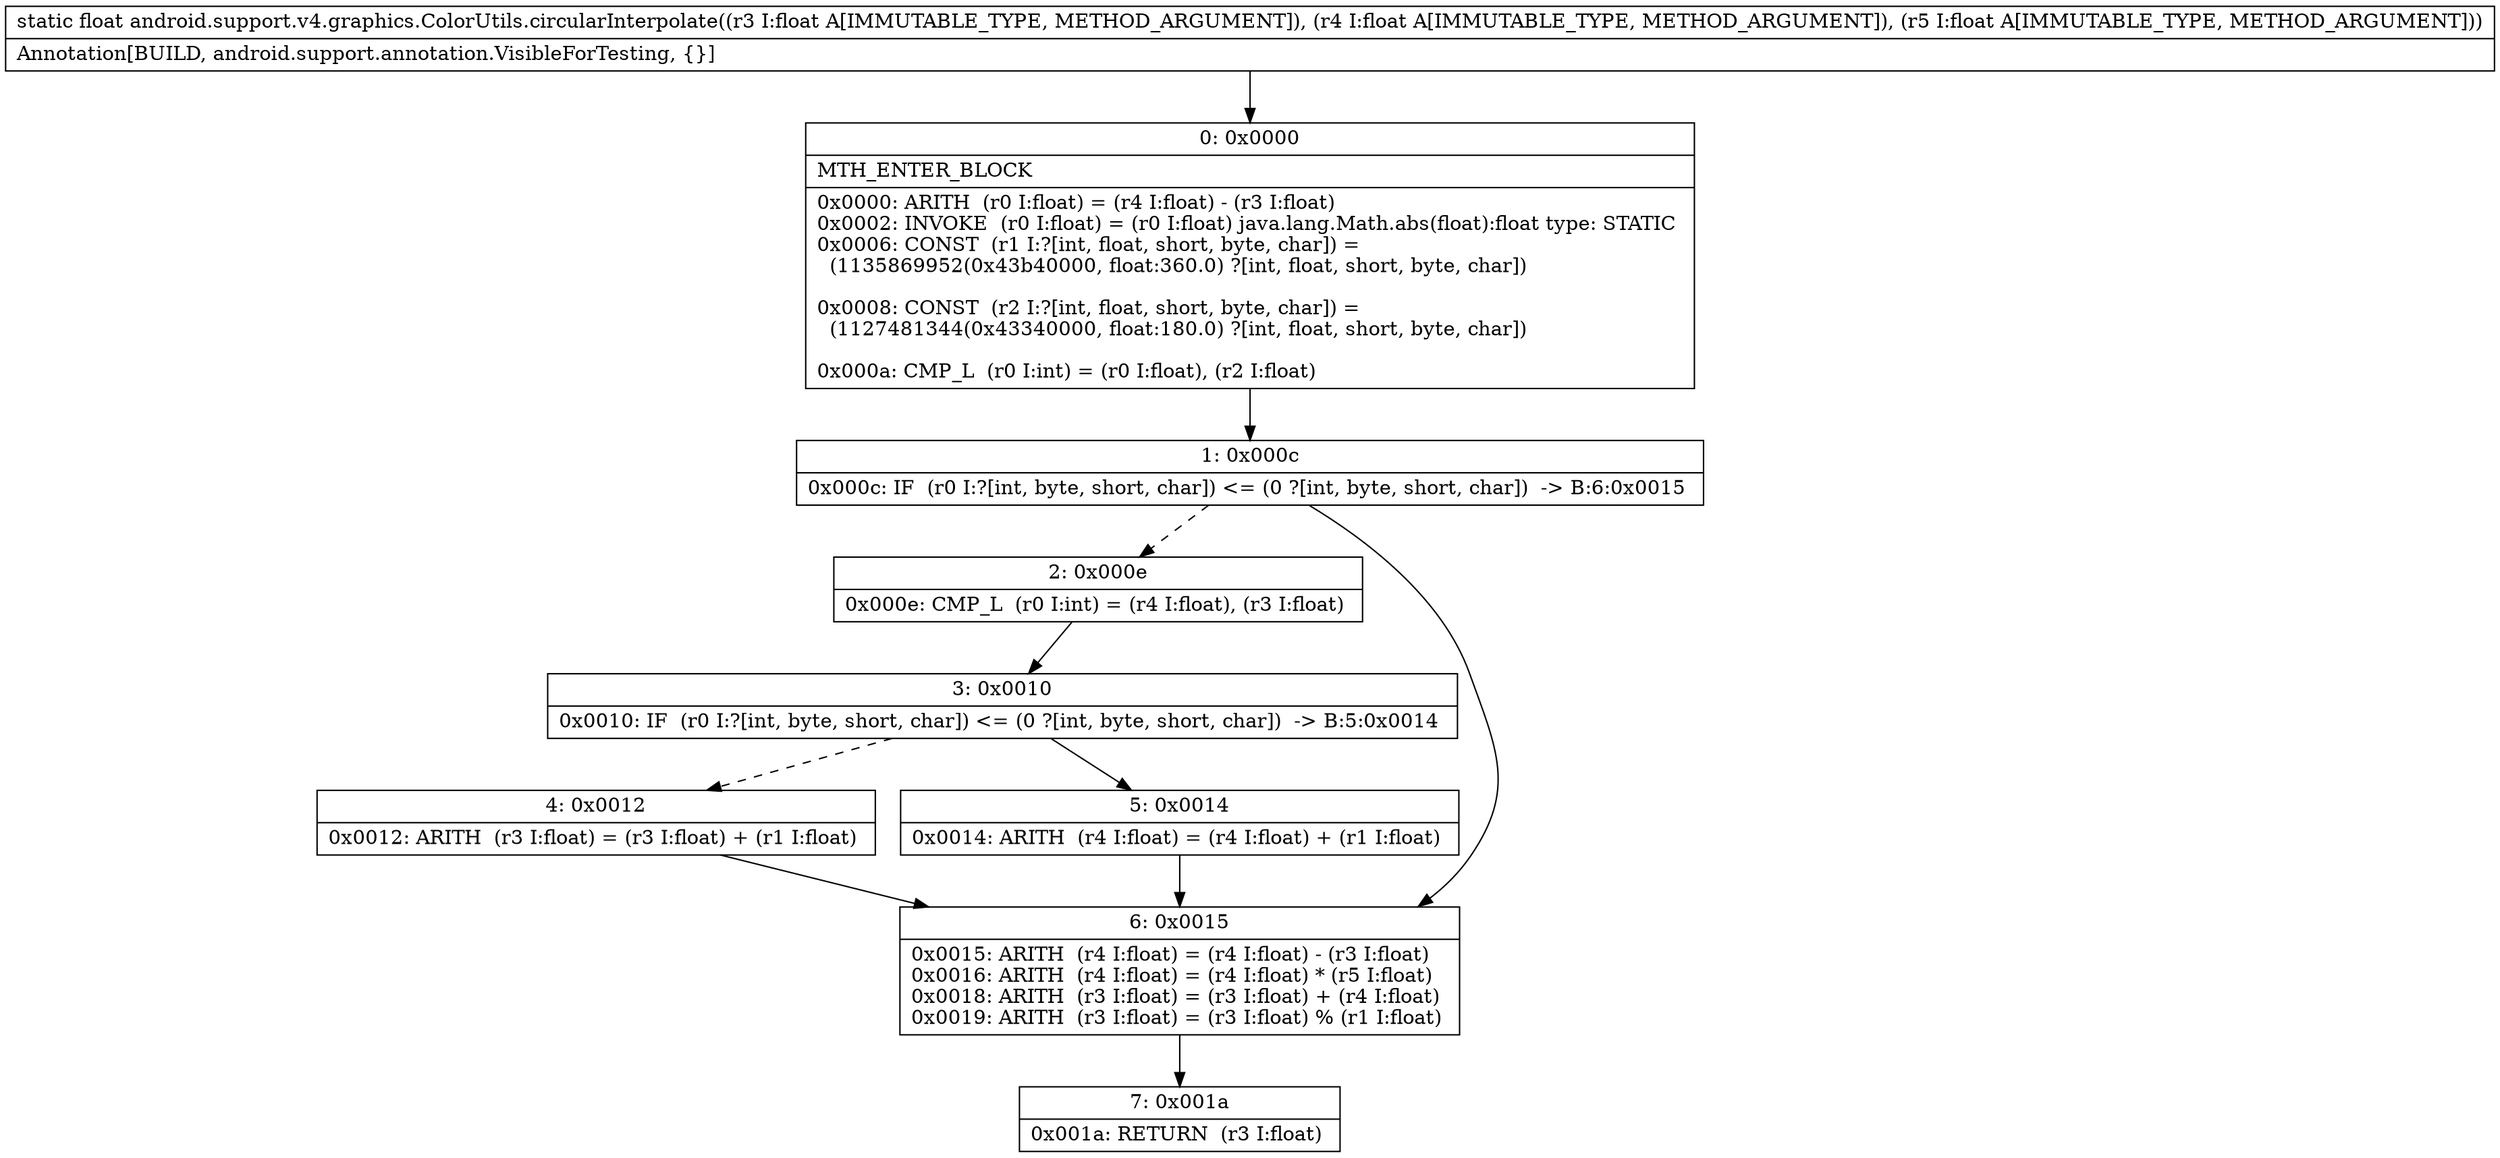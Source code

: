 digraph "CFG forandroid.support.v4.graphics.ColorUtils.circularInterpolate(FFF)F" {
Node_0 [shape=record,label="{0\:\ 0x0000|MTH_ENTER_BLOCK\l|0x0000: ARITH  (r0 I:float) = (r4 I:float) \- (r3 I:float) \l0x0002: INVOKE  (r0 I:float) = (r0 I:float) java.lang.Math.abs(float):float type: STATIC \l0x0006: CONST  (r1 I:?[int, float, short, byte, char]) = \l  (1135869952(0x43b40000, float:360.0) ?[int, float, short, byte, char])\l \l0x0008: CONST  (r2 I:?[int, float, short, byte, char]) = \l  (1127481344(0x43340000, float:180.0) ?[int, float, short, byte, char])\l \l0x000a: CMP_L  (r0 I:int) = (r0 I:float), (r2 I:float) \l}"];
Node_1 [shape=record,label="{1\:\ 0x000c|0x000c: IF  (r0 I:?[int, byte, short, char]) \<= (0 ?[int, byte, short, char])  \-\> B:6:0x0015 \l}"];
Node_2 [shape=record,label="{2\:\ 0x000e|0x000e: CMP_L  (r0 I:int) = (r4 I:float), (r3 I:float) \l}"];
Node_3 [shape=record,label="{3\:\ 0x0010|0x0010: IF  (r0 I:?[int, byte, short, char]) \<= (0 ?[int, byte, short, char])  \-\> B:5:0x0014 \l}"];
Node_4 [shape=record,label="{4\:\ 0x0012|0x0012: ARITH  (r3 I:float) = (r3 I:float) + (r1 I:float) \l}"];
Node_5 [shape=record,label="{5\:\ 0x0014|0x0014: ARITH  (r4 I:float) = (r4 I:float) + (r1 I:float) \l}"];
Node_6 [shape=record,label="{6\:\ 0x0015|0x0015: ARITH  (r4 I:float) = (r4 I:float) \- (r3 I:float) \l0x0016: ARITH  (r4 I:float) = (r4 I:float) * (r5 I:float) \l0x0018: ARITH  (r3 I:float) = (r3 I:float) + (r4 I:float) \l0x0019: ARITH  (r3 I:float) = (r3 I:float) % (r1 I:float) \l}"];
Node_7 [shape=record,label="{7\:\ 0x001a|0x001a: RETURN  (r3 I:float) \l}"];
MethodNode[shape=record,label="{static float android.support.v4.graphics.ColorUtils.circularInterpolate((r3 I:float A[IMMUTABLE_TYPE, METHOD_ARGUMENT]), (r4 I:float A[IMMUTABLE_TYPE, METHOD_ARGUMENT]), (r5 I:float A[IMMUTABLE_TYPE, METHOD_ARGUMENT]))  | Annotation[BUILD, android.support.annotation.VisibleForTesting, \{\}]\l}"];
MethodNode -> Node_0;
Node_0 -> Node_1;
Node_1 -> Node_2[style=dashed];
Node_1 -> Node_6;
Node_2 -> Node_3;
Node_3 -> Node_4[style=dashed];
Node_3 -> Node_5;
Node_4 -> Node_6;
Node_5 -> Node_6;
Node_6 -> Node_7;
}

